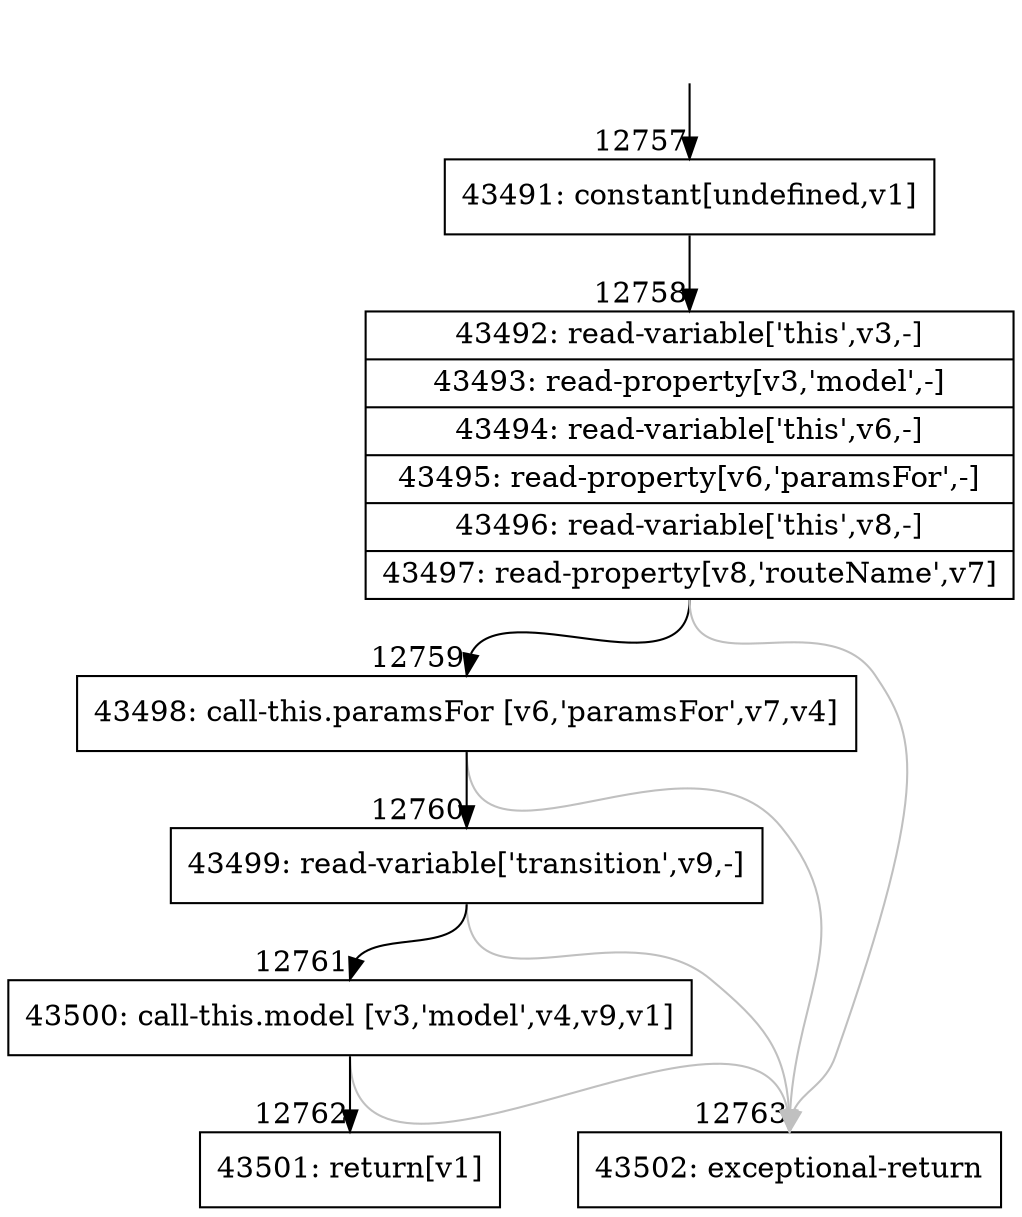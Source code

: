 digraph {
rankdir="TD"
BB_entry1058[shape=none,label=""];
BB_entry1058 -> BB12757 [tailport=s, headport=n, headlabel="    12757"]
BB12757 [shape=record label="{43491: constant[undefined,v1]}" ] 
BB12757 -> BB12758 [tailport=s, headport=n, headlabel="      12758"]
BB12758 [shape=record label="{43492: read-variable['this',v3,-]|43493: read-property[v3,'model',-]|43494: read-variable['this',v6,-]|43495: read-property[v6,'paramsFor',-]|43496: read-variable['this',v8,-]|43497: read-property[v8,'routeName',v7]}" ] 
BB12758 -> BB12759 [tailport=s, headport=n, headlabel="      12759"]
BB12758 -> BB12763 [tailport=s, headport=n, color=gray, headlabel="      12763"]
BB12759 [shape=record label="{43498: call-this.paramsFor [v6,'paramsFor',v7,v4]}" ] 
BB12759 -> BB12760 [tailport=s, headport=n, headlabel="      12760"]
BB12759 -> BB12763 [tailport=s, headport=n, color=gray]
BB12760 [shape=record label="{43499: read-variable['transition',v9,-]}" ] 
BB12760 -> BB12761 [tailport=s, headport=n, headlabel="      12761"]
BB12760 -> BB12763 [tailport=s, headport=n, color=gray]
BB12761 [shape=record label="{43500: call-this.model [v3,'model',v4,v9,v1]}" ] 
BB12761 -> BB12762 [tailport=s, headport=n, headlabel="      12762"]
BB12761 -> BB12763 [tailport=s, headport=n, color=gray]
BB12762 [shape=record label="{43501: return[v1]}" ] 
BB12763 [shape=record label="{43502: exceptional-return}" ] 
//#$~ 23999
}
